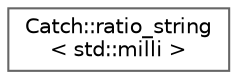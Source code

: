 digraph "Graphical Class Hierarchy"
{
 // LATEX_PDF_SIZE
  bgcolor="transparent";
  edge [fontname=Helvetica,fontsize=10,labelfontname=Helvetica,labelfontsize=10];
  node [fontname=Helvetica,fontsize=10,shape=box,height=0.2,width=0.4];
  rankdir="LR";
  Node0 [id="Node000000",label="Catch::ratio_string\l\< std::milli \>",height=0.2,width=0.4,color="grey40", fillcolor="white", style="filled",URL="$structCatch_1_1ratio__string_3_01std_1_1milli_01_4.html",tooltip=" "];
}

